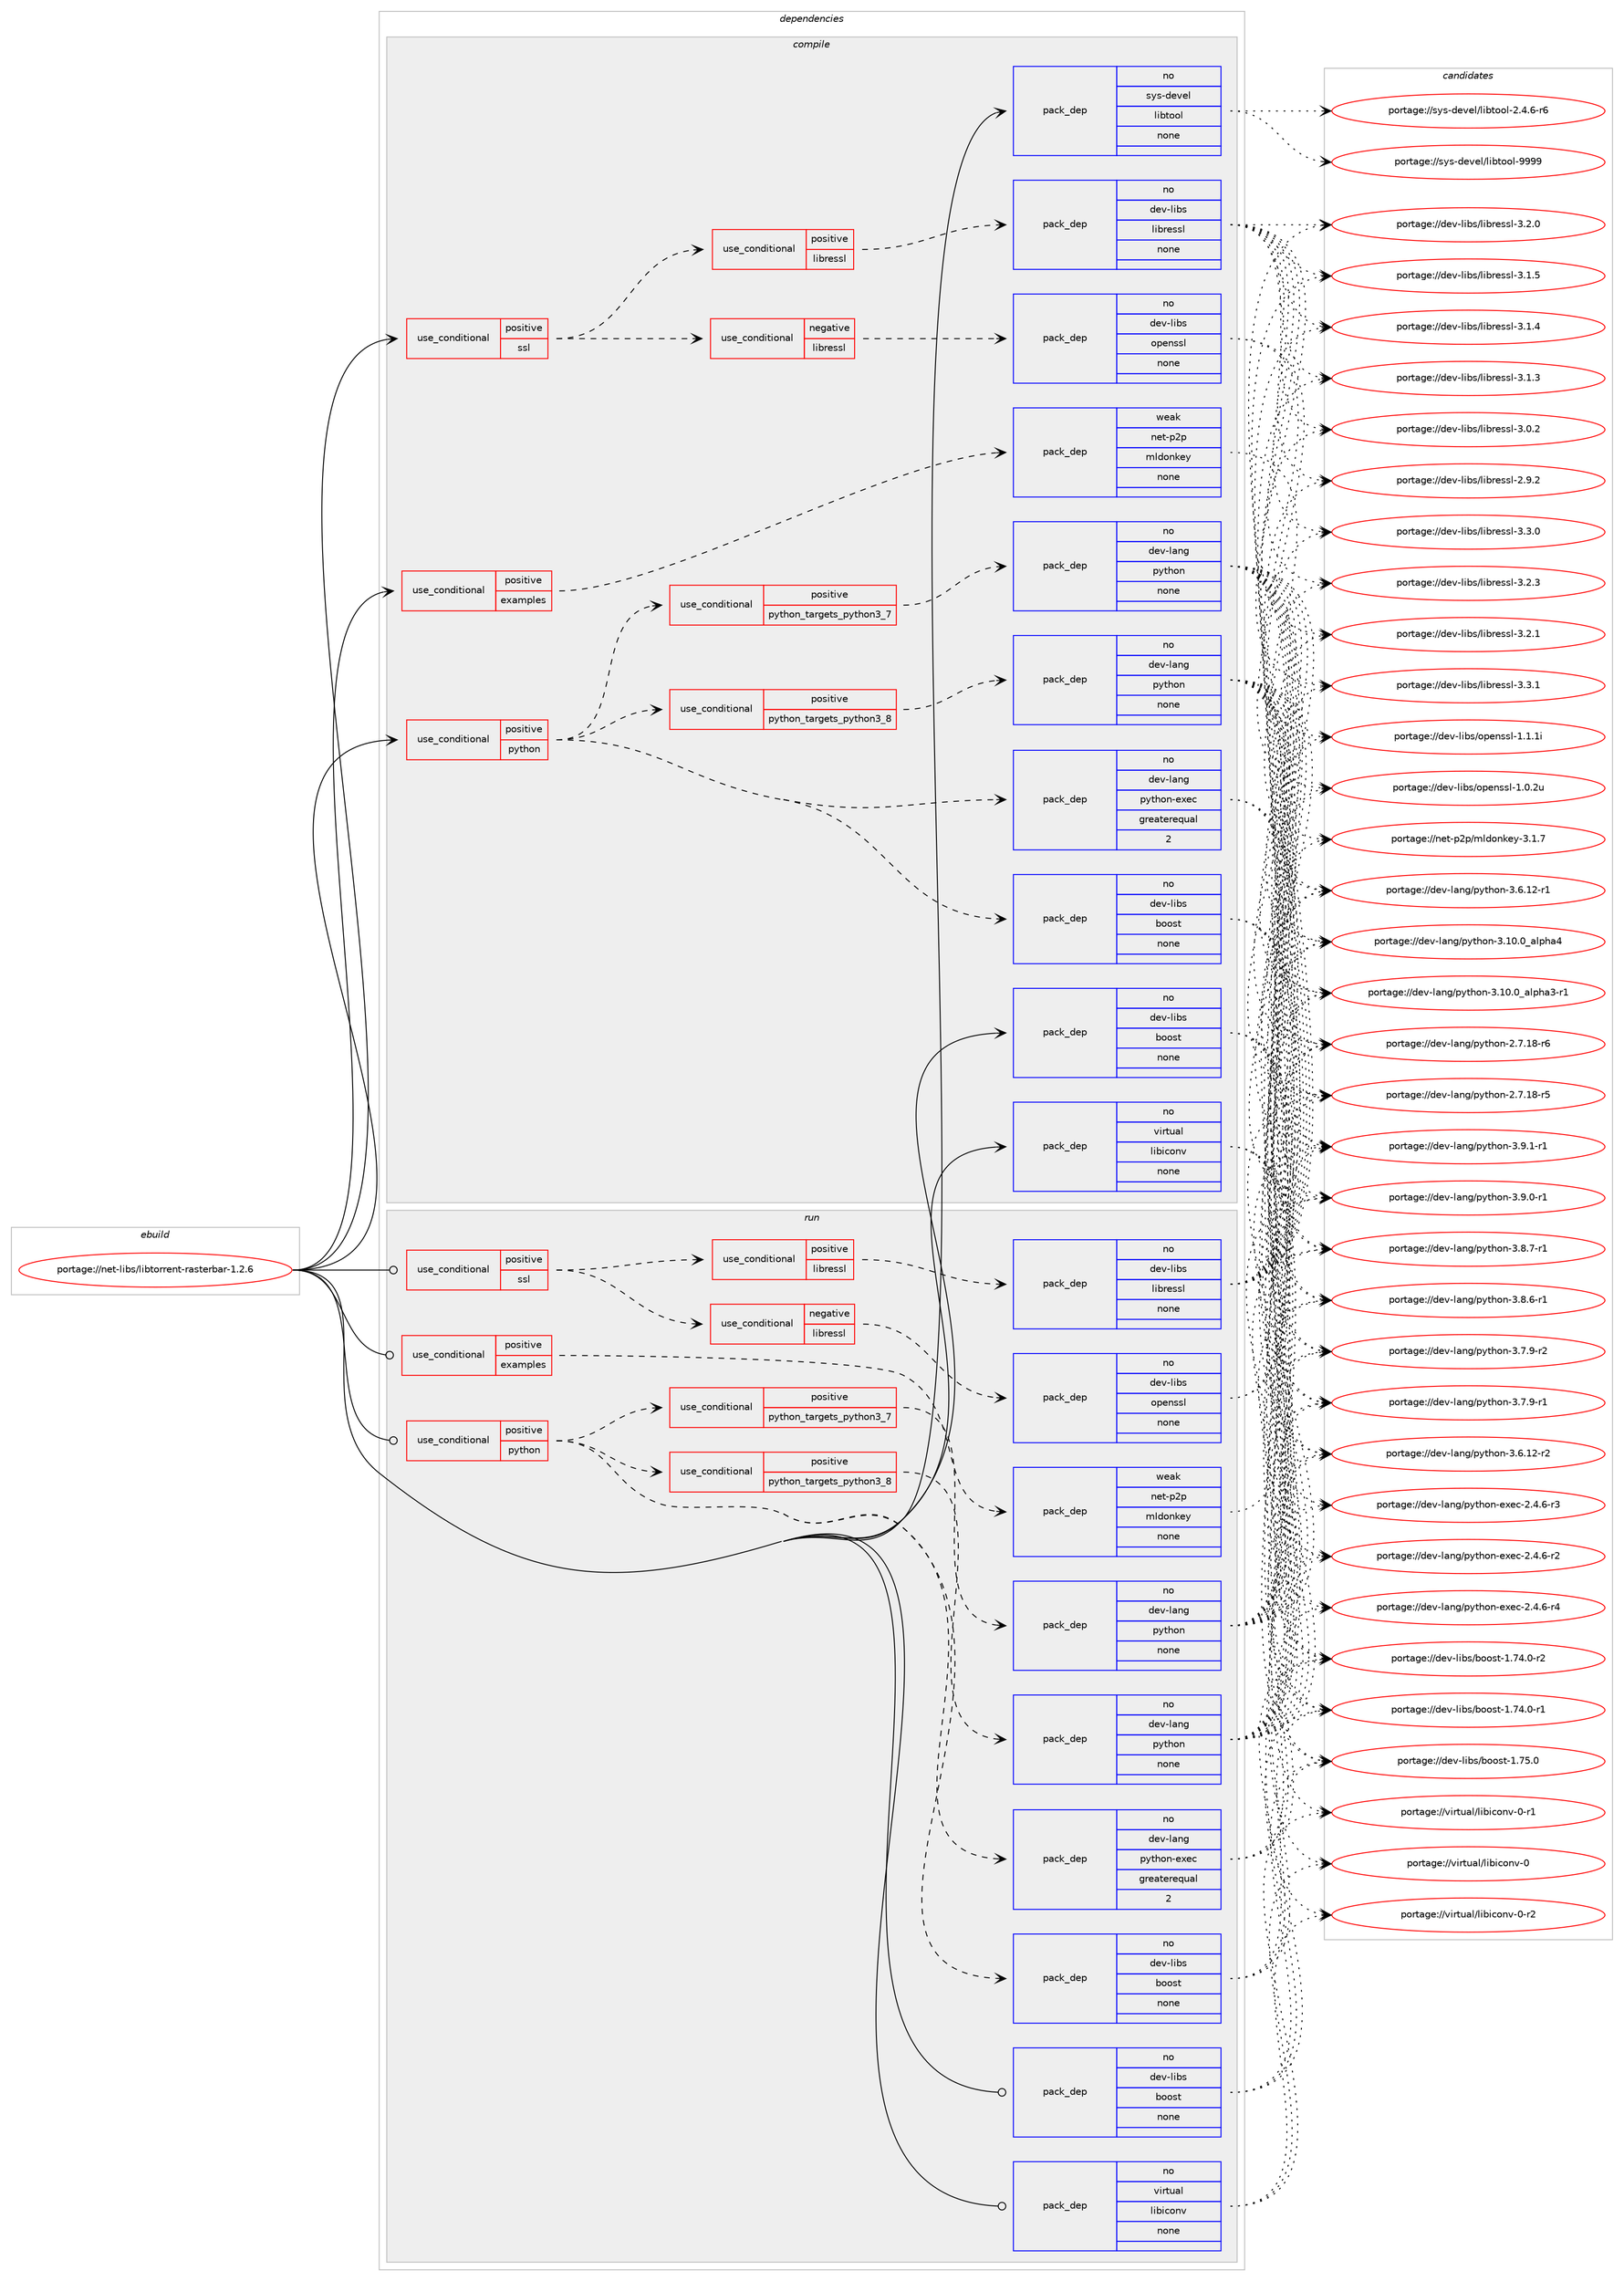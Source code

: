 digraph prolog {

# *************
# Graph options
# *************

newrank=true;
concentrate=true;
compound=true;
graph [rankdir=LR,fontname=Helvetica,fontsize=10,ranksep=1.5];#, ranksep=2.5, nodesep=0.2];
edge  [arrowhead=vee];
node  [fontname=Helvetica,fontsize=10];

# **********
# The ebuild
# **********

subgraph cluster_leftcol {
color=gray;
rank=same;
label=<<i>ebuild</i>>;
id [label="portage://net-libs/libtorrent-rasterbar-1.2.6", color=red, width=4, href="../net-libs/libtorrent-rasterbar-1.2.6.svg"];
}

# ****************
# The dependencies
# ****************

subgraph cluster_midcol {
color=gray;
label=<<i>dependencies</i>>;
subgraph cluster_compile {
fillcolor="#eeeeee";
style=filled;
label=<<i>compile</i>>;
subgraph cond8307 {
dependency27265 [label=<<TABLE BORDER="0" CELLBORDER="1" CELLSPACING="0" CELLPADDING="4"><TR><TD ROWSPAN="3" CELLPADDING="10">use_conditional</TD></TR><TR><TD>positive</TD></TR><TR><TD>examples</TD></TR></TABLE>>, shape=none, color=red];
subgraph pack18719 {
dependency27266 [label=<<TABLE BORDER="0" CELLBORDER="1" CELLSPACING="0" CELLPADDING="4" WIDTH="220"><TR><TD ROWSPAN="6" CELLPADDING="30">pack_dep</TD></TR><TR><TD WIDTH="110">weak</TD></TR><TR><TD>net-p2p</TD></TR><TR><TD>mldonkey</TD></TR><TR><TD>none</TD></TR><TR><TD></TD></TR></TABLE>>, shape=none, color=blue];
}
dependency27265:e -> dependency27266:w [weight=20,style="dashed",arrowhead="vee"];
}
id:e -> dependency27265:w [weight=20,style="solid",arrowhead="vee"];
subgraph cond8308 {
dependency27267 [label=<<TABLE BORDER="0" CELLBORDER="1" CELLSPACING="0" CELLPADDING="4"><TR><TD ROWSPAN="3" CELLPADDING="10">use_conditional</TD></TR><TR><TD>positive</TD></TR><TR><TD>python</TD></TR></TABLE>>, shape=none, color=red];
subgraph cond8309 {
dependency27268 [label=<<TABLE BORDER="0" CELLBORDER="1" CELLSPACING="0" CELLPADDING="4"><TR><TD ROWSPAN="3" CELLPADDING="10">use_conditional</TD></TR><TR><TD>positive</TD></TR><TR><TD>python_targets_python3_7</TD></TR></TABLE>>, shape=none, color=red];
subgraph pack18720 {
dependency27269 [label=<<TABLE BORDER="0" CELLBORDER="1" CELLSPACING="0" CELLPADDING="4" WIDTH="220"><TR><TD ROWSPAN="6" CELLPADDING="30">pack_dep</TD></TR><TR><TD WIDTH="110">no</TD></TR><TR><TD>dev-lang</TD></TR><TR><TD>python</TD></TR><TR><TD>none</TD></TR><TR><TD></TD></TR></TABLE>>, shape=none, color=blue];
}
dependency27268:e -> dependency27269:w [weight=20,style="dashed",arrowhead="vee"];
}
dependency27267:e -> dependency27268:w [weight=20,style="dashed",arrowhead="vee"];
subgraph cond8310 {
dependency27270 [label=<<TABLE BORDER="0" CELLBORDER="1" CELLSPACING="0" CELLPADDING="4"><TR><TD ROWSPAN="3" CELLPADDING="10">use_conditional</TD></TR><TR><TD>positive</TD></TR><TR><TD>python_targets_python3_8</TD></TR></TABLE>>, shape=none, color=red];
subgraph pack18721 {
dependency27271 [label=<<TABLE BORDER="0" CELLBORDER="1" CELLSPACING="0" CELLPADDING="4" WIDTH="220"><TR><TD ROWSPAN="6" CELLPADDING="30">pack_dep</TD></TR><TR><TD WIDTH="110">no</TD></TR><TR><TD>dev-lang</TD></TR><TR><TD>python</TD></TR><TR><TD>none</TD></TR><TR><TD></TD></TR></TABLE>>, shape=none, color=blue];
}
dependency27270:e -> dependency27271:w [weight=20,style="dashed",arrowhead="vee"];
}
dependency27267:e -> dependency27270:w [weight=20,style="dashed",arrowhead="vee"];
subgraph pack18722 {
dependency27272 [label=<<TABLE BORDER="0" CELLBORDER="1" CELLSPACING="0" CELLPADDING="4" WIDTH="220"><TR><TD ROWSPAN="6" CELLPADDING="30">pack_dep</TD></TR><TR><TD WIDTH="110">no</TD></TR><TR><TD>dev-lang</TD></TR><TR><TD>python-exec</TD></TR><TR><TD>greaterequal</TD></TR><TR><TD>2</TD></TR></TABLE>>, shape=none, color=blue];
}
dependency27267:e -> dependency27272:w [weight=20,style="dashed",arrowhead="vee"];
subgraph pack18723 {
dependency27273 [label=<<TABLE BORDER="0" CELLBORDER="1" CELLSPACING="0" CELLPADDING="4" WIDTH="220"><TR><TD ROWSPAN="6" CELLPADDING="30">pack_dep</TD></TR><TR><TD WIDTH="110">no</TD></TR><TR><TD>dev-libs</TD></TR><TR><TD>boost</TD></TR><TR><TD>none</TD></TR><TR><TD></TD></TR></TABLE>>, shape=none, color=blue];
}
dependency27267:e -> dependency27273:w [weight=20,style="dashed",arrowhead="vee"];
}
id:e -> dependency27267:w [weight=20,style="solid",arrowhead="vee"];
subgraph cond8311 {
dependency27274 [label=<<TABLE BORDER="0" CELLBORDER="1" CELLSPACING="0" CELLPADDING="4"><TR><TD ROWSPAN="3" CELLPADDING="10">use_conditional</TD></TR><TR><TD>positive</TD></TR><TR><TD>ssl</TD></TR></TABLE>>, shape=none, color=red];
subgraph cond8312 {
dependency27275 [label=<<TABLE BORDER="0" CELLBORDER="1" CELLSPACING="0" CELLPADDING="4"><TR><TD ROWSPAN="3" CELLPADDING="10">use_conditional</TD></TR><TR><TD>negative</TD></TR><TR><TD>libressl</TD></TR></TABLE>>, shape=none, color=red];
subgraph pack18724 {
dependency27276 [label=<<TABLE BORDER="0" CELLBORDER="1" CELLSPACING="0" CELLPADDING="4" WIDTH="220"><TR><TD ROWSPAN="6" CELLPADDING="30">pack_dep</TD></TR><TR><TD WIDTH="110">no</TD></TR><TR><TD>dev-libs</TD></TR><TR><TD>openssl</TD></TR><TR><TD>none</TD></TR><TR><TD></TD></TR></TABLE>>, shape=none, color=blue];
}
dependency27275:e -> dependency27276:w [weight=20,style="dashed",arrowhead="vee"];
}
dependency27274:e -> dependency27275:w [weight=20,style="dashed",arrowhead="vee"];
subgraph cond8313 {
dependency27277 [label=<<TABLE BORDER="0" CELLBORDER="1" CELLSPACING="0" CELLPADDING="4"><TR><TD ROWSPAN="3" CELLPADDING="10">use_conditional</TD></TR><TR><TD>positive</TD></TR><TR><TD>libressl</TD></TR></TABLE>>, shape=none, color=red];
subgraph pack18725 {
dependency27278 [label=<<TABLE BORDER="0" CELLBORDER="1" CELLSPACING="0" CELLPADDING="4" WIDTH="220"><TR><TD ROWSPAN="6" CELLPADDING="30">pack_dep</TD></TR><TR><TD WIDTH="110">no</TD></TR><TR><TD>dev-libs</TD></TR><TR><TD>libressl</TD></TR><TR><TD>none</TD></TR><TR><TD></TD></TR></TABLE>>, shape=none, color=blue];
}
dependency27277:e -> dependency27278:w [weight=20,style="dashed",arrowhead="vee"];
}
dependency27274:e -> dependency27277:w [weight=20,style="dashed",arrowhead="vee"];
}
id:e -> dependency27274:w [weight=20,style="solid",arrowhead="vee"];
subgraph pack18726 {
dependency27279 [label=<<TABLE BORDER="0" CELLBORDER="1" CELLSPACING="0" CELLPADDING="4" WIDTH="220"><TR><TD ROWSPAN="6" CELLPADDING="30">pack_dep</TD></TR><TR><TD WIDTH="110">no</TD></TR><TR><TD>dev-libs</TD></TR><TR><TD>boost</TD></TR><TR><TD>none</TD></TR><TR><TD></TD></TR></TABLE>>, shape=none, color=blue];
}
id:e -> dependency27279:w [weight=20,style="solid",arrowhead="vee"];
subgraph pack18727 {
dependency27280 [label=<<TABLE BORDER="0" CELLBORDER="1" CELLSPACING="0" CELLPADDING="4" WIDTH="220"><TR><TD ROWSPAN="6" CELLPADDING="30">pack_dep</TD></TR><TR><TD WIDTH="110">no</TD></TR><TR><TD>sys-devel</TD></TR><TR><TD>libtool</TD></TR><TR><TD>none</TD></TR><TR><TD></TD></TR></TABLE>>, shape=none, color=blue];
}
id:e -> dependency27280:w [weight=20,style="solid",arrowhead="vee"];
subgraph pack18728 {
dependency27281 [label=<<TABLE BORDER="0" CELLBORDER="1" CELLSPACING="0" CELLPADDING="4" WIDTH="220"><TR><TD ROWSPAN="6" CELLPADDING="30">pack_dep</TD></TR><TR><TD WIDTH="110">no</TD></TR><TR><TD>virtual</TD></TR><TR><TD>libiconv</TD></TR><TR><TD>none</TD></TR><TR><TD></TD></TR></TABLE>>, shape=none, color=blue];
}
id:e -> dependency27281:w [weight=20,style="solid",arrowhead="vee"];
}
subgraph cluster_compileandrun {
fillcolor="#eeeeee";
style=filled;
label=<<i>compile and run</i>>;
}
subgraph cluster_run {
fillcolor="#eeeeee";
style=filled;
label=<<i>run</i>>;
subgraph cond8314 {
dependency27282 [label=<<TABLE BORDER="0" CELLBORDER="1" CELLSPACING="0" CELLPADDING="4"><TR><TD ROWSPAN="3" CELLPADDING="10">use_conditional</TD></TR><TR><TD>positive</TD></TR><TR><TD>examples</TD></TR></TABLE>>, shape=none, color=red];
subgraph pack18729 {
dependency27283 [label=<<TABLE BORDER="0" CELLBORDER="1" CELLSPACING="0" CELLPADDING="4" WIDTH="220"><TR><TD ROWSPAN="6" CELLPADDING="30">pack_dep</TD></TR><TR><TD WIDTH="110">weak</TD></TR><TR><TD>net-p2p</TD></TR><TR><TD>mldonkey</TD></TR><TR><TD>none</TD></TR><TR><TD></TD></TR></TABLE>>, shape=none, color=blue];
}
dependency27282:e -> dependency27283:w [weight=20,style="dashed",arrowhead="vee"];
}
id:e -> dependency27282:w [weight=20,style="solid",arrowhead="odot"];
subgraph cond8315 {
dependency27284 [label=<<TABLE BORDER="0" CELLBORDER="1" CELLSPACING="0" CELLPADDING="4"><TR><TD ROWSPAN="3" CELLPADDING="10">use_conditional</TD></TR><TR><TD>positive</TD></TR><TR><TD>python</TD></TR></TABLE>>, shape=none, color=red];
subgraph cond8316 {
dependency27285 [label=<<TABLE BORDER="0" CELLBORDER="1" CELLSPACING="0" CELLPADDING="4"><TR><TD ROWSPAN="3" CELLPADDING="10">use_conditional</TD></TR><TR><TD>positive</TD></TR><TR><TD>python_targets_python3_7</TD></TR></TABLE>>, shape=none, color=red];
subgraph pack18730 {
dependency27286 [label=<<TABLE BORDER="0" CELLBORDER="1" CELLSPACING="0" CELLPADDING="4" WIDTH="220"><TR><TD ROWSPAN="6" CELLPADDING="30">pack_dep</TD></TR><TR><TD WIDTH="110">no</TD></TR><TR><TD>dev-lang</TD></TR><TR><TD>python</TD></TR><TR><TD>none</TD></TR><TR><TD></TD></TR></TABLE>>, shape=none, color=blue];
}
dependency27285:e -> dependency27286:w [weight=20,style="dashed",arrowhead="vee"];
}
dependency27284:e -> dependency27285:w [weight=20,style="dashed",arrowhead="vee"];
subgraph cond8317 {
dependency27287 [label=<<TABLE BORDER="0" CELLBORDER="1" CELLSPACING="0" CELLPADDING="4"><TR><TD ROWSPAN="3" CELLPADDING="10">use_conditional</TD></TR><TR><TD>positive</TD></TR><TR><TD>python_targets_python3_8</TD></TR></TABLE>>, shape=none, color=red];
subgraph pack18731 {
dependency27288 [label=<<TABLE BORDER="0" CELLBORDER="1" CELLSPACING="0" CELLPADDING="4" WIDTH="220"><TR><TD ROWSPAN="6" CELLPADDING="30">pack_dep</TD></TR><TR><TD WIDTH="110">no</TD></TR><TR><TD>dev-lang</TD></TR><TR><TD>python</TD></TR><TR><TD>none</TD></TR><TR><TD></TD></TR></TABLE>>, shape=none, color=blue];
}
dependency27287:e -> dependency27288:w [weight=20,style="dashed",arrowhead="vee"];
}
dependency27284:e -> dependency27287:w [weight=20,style="dashed",arrowhead="vee"];
subgraph pack18732 {
dependency27289 [label=<<TABLE BORDER="0" CELLBORDER="1" CELLSPACING="0" CELLPADDING="4" WIDTH="220"><TR><TD ROWSPAN="6" CELLPADDING="30">pack_dep</TD></TR><TR><TD WIDTH="110">no</TD></TR><TR><TD>dev-lang</TD></TR><TR><TD>python-exec</TD></TR><TR><TD>greaterequal</TD></TR><TR><TD>2</TD></TR></TABLE>>, shape=none, color=blue];
}
dependency27284:e -> dependency27289:w [weight=20,style="dashed",arrowhead="vee"];
subgraph pack18733 {
dependency27290 [label=<<TABLE BORDER="0" CELLBORDER="1" CELLSPACING="0" CELLPADDING="4" WIDTH="220"><TR><TD ROWSPAN="6" CELLPADDING="30">pack_dep</TD></TR><TR><TD WIDTH="110">no</TD></TR><TR><TD>dev-libs</TD></TR><TR><TD>boost</TD></TR><TR><TD>none</TD></TR><TR><TD></TD></TR></TABLE>>, shape=none, color=blue];
}
dependency27284:e -> dependency27290:w [weight=20,style="dashed",arrowhead="vee"];
}
id:e -> dependency27284:w [weight=20,style="solid",arrowhead="odot"];
subgraph cond8318 {
dependency27291 [label=<<TABLE BORDER="0" CELLBORDER="1" CELLSPACING="0" CELLPADDING="4"><TR><TD ROWSPAN="3" CELLPADDING="10">use_conditional</TD></TR><TR><TD>positive</TD></TR><TR><TD>ssl</TD></TR></TABLE>>, shape=none, color=red];
subgraph cond8319 {
dependency27292 [label=<<TABLE BORDER="0" CELLBORDER="1" CELLSPACING="0" CELLPADDING="4"><TR><TD ROWSPAN="3" CELLPADDING="10">use_conditional</TD></TR><TR><TD>negative</TD></TR><TR><TD>libressl</TD></TR></TABLE>>, shape=none, color=red];
subgraph pack18734 {
dependency27293 [label=<<TABLE BORDER="0" CELLBORDER="1" CELLSPACING="0" CELLPADDING="4" WIDTH="220"><TR><TD ROWSPAN="6" CELLPADDING="30">pack_dep</TD></TR><TR><TD WIDTH="110">no</TD></TR><TR><TD>dev-libs</TD></TR><TR><TD>openssl</TD></TR><TR><TD>none</TD></TR><TR><TD></TD></TR></TABLE>>, shape=none, color=blue];
}
dependency27292:e -> dependency27293:w [weight=20,style="dashed",arrowhead="vee"];
}
dependency27291:e -> dependency27292:w [weight=20,style="dashed",arrowhead="vee"];
subgraph cond8320 {
dependency27294 [label=<<TABLE BORDER="0" CELLBORDER="1" CELLSPACING="0" CELLPADDING="4"><TR><TD ROWSPAN="3" CELLPADDING="10">use_conditional</TD></TR><TR><TD>positive</TD></TR><TR><TD>libressl</TD></TR></TABLE>>, shape=none, color=red];
subgraph pack18735 {
dependency27295 [label=<<TABLE BORDER="0" CELLBORDER="1" CELLSPACING="0" CELLPADDING="4" WIDTH="220"><TR><TD ROWSPAN="6" CELLPADDING="30">pack_dep</TD></TR><TR><TD WIDTH="110">no</TD></TR><TR><TD>dev-libs</TD></TR><TR><TD>libressl</TD></TR><TR><TD>none</TD></TR><TR><TD></TD></TR></TABLE>>, shape=none, color=blue];
}
dependency27294:e -> dependency27295:w [weight=20,style="dashed",arrowhead="vee"];
}
dependency27291:e -> dependency27294:w [weight=20,style="dashed",arrowhead="vee"];
}
id:e -> dependency27291:w [weight=20,style="solid",arrowhead="odot"];
subgraph pack18736 {
dependency27296 [label=<<TABLE BORDER="0" CELLBORDER="1" CELLSPACING="0" CELLPADDING="4" WIDTH="220"><TR><TD ROWSPAN="6" CELLPADDING="30">pack_dep</TD></TR><TR><TD WIDTH="110">no</TD></TR><TR><TD>dev-libs</TD></TR><TR><TD>boost</TD></TR><TR><TD>none</TD></TR><TR><TD></TD></TR></TABLE>>, shape=none, color=blue];
}
id:e -> dependency27296:w [weight=20,style="solid",arrowhead="odot"];
subgraph pack18737 {
dependency27297 [label=<<TABLE BORDER="0" CELLBORDER="1" CELLSPACING="0" CELLPADDING="4" WIDTH="220"><TR><TD ROWSPAN="6" CELLPADDING="30">pack_dep</TD></TR><TR><TD WIDTH="110">no</TD></TR><TR><TD>virtual</TD></TR><TR><TD>libiconv</TD></TR><TR><TD>none</TD></TR><TR><TD></TD></TR></TABLE>>, shape=none, color=blue];
}
id:e -> dependency27297:w [weight=20,style="solid",arrowhead="odot"];
}
}

# **************
# The candidates
# **************

subgraph cluster_choices {
rank=same;
color=gray;
label=<<i>candidates</i>>;

subgraph choice18719 {
color=black;
nodesep=1;
choice110101116451125011247109108100111110107101121455146494655 [label="portage://net-p2p/mldonkey-3.1.7", color=red, width=4,href="../net-p2p/mldonkey-3.1.7.svg"];
dependency27266:e -> choice110101116451125011247109108100111110107101121455146494655:w [style=dotted,weight="100"];
}
subgraph choice18720 {
color=black;
nodesep=1;
choice1001011184510897110103471121211161041111104551465746494511449 [label="portage://dev-lang/python-3.9.1-r1", color=red, width=4,href="../dev-lang/python-3.9.1-r1.svg"];
choice1001011184510897110103471121211161041111104551465746484511449 [label="portage://dev-lang/python-3.9.0-r1", color=red, width=4,href="../dev-lang/python-3.9.0-r1.svg"];
choice1001011184510897110103471121211161041111104551465646554511449 [label="portage://dev-lang/python-3.8.7-r1", color=red, width=4,href="../dev-lang/python-3.8.7-r1.svg"];
choice1001011184510897110103471121211161041111104551465646544511449 [label="portage://dev-lang/python-3.8.6-r1", color=red, width=4,href="../dev-lang/python-3.8.6-r1.svg"];
choice1001011184510897110103471121211161041111104551465546574511450 [label="portage://dev-lang/python-3.7.9-r2", color=red, width=4,href="../dev-lang/python-3.7.9-r2.svg"];
choice1001011184510897110103471121211161041111104551465546574511449 [label="portage://dev-lang/python-3.7.9-r1", color=red, width=4,href="../dev-lang/python-3.7.9-r1.svg"];
choice100101118451089711010347112121116104111110455146544649504511450 [label="portage://dev-lang/python-3.6.12-r2", color=red, width=4,href="../dev-lang/python-3.6.12-r2.svg"];
choice100101118451089711010347112121116104111110455146544649504511449 [label="portage://dev-lang/python-3.6.12-r1", color=red, width=4,href="../dev-lang/python-3.6.12-r1.svg"];
choice1001011184510897110103471121211161041111104551464948464895971081121049752 [label="portage://dev-lang/python-3.10.0_alpha4", color=red, width=4,href="../dev-lang/python-3.10.0_alpha4.svg"];
choice10010111845108971101034711212111610411111045514649484648959710811210497514511449 [label="portage://dev-lang/python-3.10.0_alpha3-r1", color=red, width=4,href="../dev-lang/python-3.10.0_alpha3-r1.svg"];
choice100101118451089711010347112121116104111110455046554649564511454 [label="portage://dev-lang/python-2.7.18-r6", color=red, width=4,href="../dev-lang/python-2.7.18-r6.svg"];
choice100101118451089711010347112121116104111110455046554649564511453 [label="portage://dev-lang/python-2.7.18-r5", color=red, width=4,href="../dev-lang/python-2.7.18-r5.svg"];
dependency27269:e -> choice1001011184510897110103471121211161041111104551465746494511449:w [style=dotted,weight="100"];
dependency27269:e -> choice1001011184510897110103471121211161041111104551465746484511449:w [style=dotted,weight="100"];
dependency27269:e -> choice1001011184510897110103471121211161041111104551465646554511449:w [style=dotted,weight="100"];
dependency27269:e -> choice1001011184510897110103471121211161041111104551465646544511449:w [style=dotted,weight="100"];
dependency27269:e -> choice1001011184510897110103471121211161041111104551465546574511450:w [style=dotted,weight="100"];
dependency27269:e -> choice1001011184510897110103471121211161041111104551465546574511449:w [style=dotted,weight="100"];
dependency27269:e -> choice100101118451089711010347112121116104111110455146544649504511450:w [style=dotted,weight="100"];
dependency27269:e -> choice100101118451089711010347112121116104111110455146544649504511449:w [style=dotted,weight="100"];
dependency27269:e -> choice1001011184510897110103471121211161041111104551464948464895971081121049752:w [style=dotted,weight="100"];
dependency27269:e -> choice10010111845108971101034711212111610411111045514649484648959710811210497514511449:w [style=dotted,weight="100"];
dependency27269:e -> choice100101118451089711010347112121116104111110455046554649564511454:w [style=dotted,weight="100"];
dependency27269:e -> choice100101118451089711010347112121116104111110455046554649564511453:w [style=dotted,weight="100"];
}
subgraph choice18721 {
color=black;
nodesep=1;
choice1001011184510897110103471121211161041111104551465746494511449 [label="portage://dev-lang/python-3.9.1-r1", color=red, width=4,href="../dev-lang/python-3.9.1-r1.svg"];
choice1001011184510897110103471121211161041111104551465746484511449 [label="portage://dev-lang/python-3.9.0-r1", color=red, width=4,href="../dev-lang/python-3.9.0-r1.svg"];
choice1001011184510897110103471121211161041111104551465646554511449 [label="portage://dev-lang/python-3.8.7-r1", color=red, width=4,href="../dev-lang/python-3.8.7-r1.svg"];
choice1001011184510897110103471121211161041111104551465646544511449 [label="portage://dev-lang/python-3.8.6-r1", color=red, width=4,href="../dev-lang/python-3.8.6-r1.svg"];
choice1001011184510897110103471121211161041111104551465546574511450 [label="portage://dev-lang/python-3.7.9-r2", color=red, width=4,href="../dev-lang/python-3.7.9-r2.svg"];
choice1001011184510897110103471121211161041111104551465546574511449 [label="portage://dev-lang/python-3.7.9-r1", color=red, width=4,href="../dev-lang/python-3.7.9-r1.svg"];
choice100101118451089711010347112121116104111110455146544649504511450 [label="portage://dev-lang/python-3.6.12-r2", color=red, width=4,href="../dev-lang/python-3.6.12-r2.svg"];
choice100101118451089711010347112121116104111110455146544649504511449 [label="portage://dev-lang/python-3.6.12-r1", color=red, width=4,href="../dev-lang/python-3.6.12-r1.svg"];
choice1001011184510897110103471121211161041111104551464948464895971081121049752 [label="portage://dev-lang/python-3.10.0_alpha4", color=red, width=4,href="../dev-lang/python-3.10.0_alpha4.svg"];
choice10010111845108971101034711212111610411111045514649484648959710811210497514511449 [label="portage://dev-lang/python-3.10.0_alpha3-r1", color=red, width=4,href="../dev-lang/python-3.10.0_alpha3-r1.svg"];
choice100101118451089711010347112121116104111110455046554649564511454 [label="portage://dev-lang/python-2.7.18-r6", color=red, width=4,href="../dev-lang/python-2.7.18-r6.svg"];
choice100101118451089711010347112121116104111110455046554649564511453 [label="portage://dev-lang/python-2.7.18-r5", color=red, width=4,href="../dev-lang/python-2.7.18-r5.svg"];
dependency27271:e -> choice1001011184510897110103471121211161041111104551465746494511449:w [style=dotted,weight="100"];
dependency27271:e -> choice1001011184510897110103471121211161041111104551465746484511449:w [style=dotted,weight="100"];
dependency27271:e -> choice1001011184510897110103471121211161041111104551465646554511449:w [style=dotted,weight="100"];
dependency27271:e -> choice1001011184510897110103471121211161041111104551465646544511449:w [style=dotted,weight="100"];
dependency27271:e -> choice1001011184510897110103471121211161041111104551465546574511450:w [style=dotted,weight="100"];
dependency27271:e -> choice1001011184510897110103471121211161041111104551465546574511449:w [style=dotted,weight="100"];
dependency27271:e -> choice100101118451089711010347112121116104111110455146544649504511450:w [style=dotted,weight="100"];
dependency27271:e -> choice100101118451089711010347112121116104111110455146544649504511449:w [style=dotted,weight="100"];
dependency27271:e -> choice1001011184510897110103471121211161041111104551464948464895971081121049752:w [style=dotted,weight="100"];
dependency27271:e -> choice10010111845108971101034711212111610411111045514649484648959710811210497514511449:w [style=dotted,weight="100"];
dependency27271:e -> choice100101118451089711010347112121116104111110455046554649564511454:w [style=dotted,weight="100"];
dependency27271:e -> choice100101118451089711010347112121116104111110455046554649564511453:w [style=dotted,weight="100"];
}
subgraph choice18722 {
color=black;
nodesep=1;
choice10010111845108971101034711212111610411111045101120101994550465246544511452 [label="portage://dev-lang/python-exec-2.4.6-r4", color=red, width=4,href="../dev-lang/python-exec-2.4.6-r4.svg"];
choice10010111845108971101034711212111610411111045101120101994550465246544511451 [label="portage://dev-lang/python-exec-2.4.6-r3", color=red, width=4,href="../dev-lang/python-exec-2.4.6-r3.svg"];
choice10010111845108971101034711212111610411111045101120101994550465246544511450 [label="portage://dev-lang/python-exec-2.4.6-r2", color=red, width=4,href="../dev-lang/python-exec-2.4.6-r2.svg"];
dependency27272:e -> choice10010111845108971101034711212111610411111045101120101994550465246544511452:w [style=dotted,weight="100"];
dependency27272:e -> choice10010111845108971101034711212111610411111045101120101994550465246544511451:w [style=dotted,weight="100"];
dependency27272:e -> choice10010111845108971101034711212111610411111045101120101994550465246544511450:w [style=dotted,weight="100"];
}
subgraph choice18723 {
color=black;
nodesep=1;
choice1001011184510810598115479811111111511645494655534648 [label="portage://dev-libs/boost-1.75.0", color=red, width=4,href="../dev-libs/boost-1.75.0.svg"];
choice10010111845108105981154798111111115116454946555246484511450 [label="portage://dev-libs/boost-1.74.0-r2", color=red, width=4,href="../dev-libs/boost-1.74.0-r2.svg"];
choice10010111845108105981154798111111115116454946555246484511449 [label="portage://dev-libs/boost-1.74.0-r1", color=red, width=4,href="../dev-libs/boost-1.74.0-r1.svg"];
dependency27273:e -> choice1001011184510810598115479811111111511645494655534648:w [style=dotted,weight="100"];
dependency27273:e -> choice10010111845108105981154798111111115116454946555246484511450:w [style=dotted,weight="100"];
dependency27273:e -> choice10010111845108105981154798111111115116454946555246484511449:w [style=dotted,weight="100"];
}
subgraph choice18724 {
color=black;
nodesep=1;
choice100101118451081059811547111112101110115115108454946494649105 [label="portage://dev-libs/openssl-1.1.1i", color=red, width=4,href="../dev-libs/openssl-1.1.1i.svg"];
choice100101118451081059811547111112101110115115108454946484650117 [label="portage://dev-libs/openssl-1.0.2u", color=red, width=4,href="../dev-libs/openssl-1.0.2u.svg"];
dependency27276:e -> choice100101118451081059811547111112101110115115108454946494649105:w [style=dotted,weight="100"];
dependency27276:e -> choice100101118451081059811547111112101110115115108454946484650117:w [style=dotted,weight="100"];
}
subgraph choice18725 {
color=black;
nodesep=1;
choice10010111845108105981154710810598114101115115108455146514649 [label="portage://dev-libs/libressl-3.3.1", color=red, width=4,href="../dev-libs/libressl-3.3.1.svg"];
choice10010111845108105981154710810598114101115115108455146514648 [label="portage://dev-libs/libressl-3.3.0", color=red, width=4,href="../dev-libs/libressl-3.3.0.svg"];
choice10010111845108105981154710810598114101115115108455146504651 [label="portage://dev-libs/libressl-3.2.3", color=red, width=4,href="../dev-libs/libressl-3.2.3.svg"];
choice10010111845108105981154710810598114101115115108455146504649 [label="portage://dev-libs/libressl-3.2.1", color=red, width=4,href="../dev-libs/libressl-3.2.1.svg"];
choice10010111845108105981154710810598114101115115108455146504648 [label="portage://dev-libs/libressl-3.2.0", color=red, width=4,href="../dev-libs/libressl-3.2.0.svg"];
choice10010111845108105981154710810598114101115115108455146494653 [label="portage://dev-libs/libressl-3.1.5", color=red, width=4,href="../dev-libs/libressl-3.1.5.svg"];
choice10010111845108105981154710810598114101115115108455146494652 [label="portage://dev-libs/libressl-3.1.4", color=red, width=4,href="../dev-libs/libressl-3.1.4.svg"];
choice10010111845108105981154710810598114101115115108455146494651 [label="portage://dev-libs/libressl-3.1.3", color=red, width=4,href="../dev-libs/libressl-3.1.3.svg"];
choice10010111845108105981154710810598114101115115108455146484650 [label="portage://dev-libs/libressl-3.0.2", color=red, width=4,href="../dev-libs/libressl-3.0.2.svg"];
choice10010111845108105981154710810598114101115115108455046574650 [label="portage://dev-libs/libressl-2.9.2", color=red, width=4,href="../dev-libs/libressl-2.9.2.svg"];
dependency27278:e -> choice10010111845108105981154710810598114101115115108455146514649:w [style=dotted,weight="100"];
dependency27278:e -> choice10010111845108105981154710810598114101115115108455146514648:w [style=dotted,weight="100"];
dependency27278:e -> choice10010111845108105981154710810598114101115115108455146504651:w [style=dotted,weight="100"];
dependency27278:e -> choice10010111845108105981154710810598114101115115108455146504649:w [style=dotted,weight="100"];
dependency27278:e -> choice10010111845108105981154710810598114101115115108455146504648:w [style=dotted,weight="100"];
dependency27278:e -> choice10010111845108105981154710810598114101115115108455146494653:w [style=dotted,weight="100"];
dependency27278:e -> choice10010111845108105981154710810598114101115115108455146494652:w [style=dotted,weight="100"];
dependency27278:e -> choice10010111845108105981154710810598114101115115108455146494651:w [style=dotted,weight="100"];
dependency27278:e -> choice10010111845108105981154710810598114101115115108455146484650:w [style=dotted,weight="100"];
dependency27278:e -> choice10010111845108105981154710810598114101115115108455046574650:w [style=dotted,weight="100"];
}
subgraph choice18726 {
color=black;
nodesep=1;
choice1001011184510810598115479811111111511645494655534648 [label="portage://dev-libs/boost-1.75.0", color=red, width=4,href="../dev-libs/boost-1.75.0.svg"];
choice10010111845108105981154798111111115116454946555246484511450 [label="portage://dev-libs/boost-1.74.0-r2", color=red, width=4,href="../dev-libs/boost-1.74.0-r2.svg"];
choice10010111845108105981154798111111115116454946555246484511449 [label="portage://dev-libs/boost-1.74.0-r1", color=red, width=4,href="../dev-libs/boost-1.74.0-r1.svg"];
dependency27279:e -> choice1001011184510810598115479811111111511645494655534648:w [style=dotted,weight="100"];
dependency27279:e -> choice10010111845108105981154798111111115116454946555246484511450:w [style=dotted,weight="100"];
dependency27279:e -> choice10010111845108105981154798111111115116454946555246484511449:w [style=dotted,weight="100"];
}
subgraph choice18727 {
color=black;
nodesep=1;
choice1151211154510010111810110847108105981161111111084557575757 [label="portage://sys-devel/libtool-9999", color=red, width=4,href="../sys-devel/libtool-9999.svg"];
choice1151211154510010111810110847108105981161111111084550465246544511454 [label="portage://sys-devel/libtool-2.4.6-r6", color=red, width=4,href="../sys-devel/libtool-2.4.6-r6.svg"];
dependency27280:e -> choice1151211154510010111810110847108105981161111111084557575757:w [style=dotted,weight="100"];
dependency27280:e -> choice1151211154510010111810110847108105981161111111084550465246544511454:w [style=dotted,weight="100"];
}
subgraph choice18728 {
color=black;
nodesep=1;
choice1181051141161179710847108105981059911111011845484511450 [label="portage://virtual/libiconv-0-r2", color=red, width=4,href="../virtual/libiconv-0-r2.svg"];
choice1181051141161179710847108105981059911111011845484511449 [label="portage://virtual/libiconv-0-r1", color=red, width=4,href="../virtual/libiconv-0-r1.svg"];
choice118105114116117971084710810598105991111101184548 [label="portage://virtual/libiconv-0", color=red, width=4,href="../virtual/libiconv-0.svg"];
dependency27281:e -> choice1181051141161179710847108105981059911111011845484511450:w [style=dotted,weight="100"];
dependency27281:e -> choice1181051141161179710847108105981059911111011845484511449:w [style=dotted,weight="100"];
dependency27281:e -> choice118105114116117971084710810598105991111101184548:w [style=dotted,weight="100"];
}
subgraph choice18729 {
color=black;
nodesep=1;
choice110101116451125011247109108100111110107101121455146494655 [label="portage://net-p2p/mldonkey-3.1.7", color=red, width=4,href="../net-p2p/mldonkey-3.1.7.svg"];
dependency27283:e -> choice110101116451125011247109108100111110107101121455146494655:w [style=dotted,weight="100"];
}
subgraph choice18730 {
color=black;
nodesep=1;
choice1001011184510897110103471121211161041111104551465746494511449 [label="portage://dev-lang/python-3.9.1-r1", color=red, width=4,href="../dev-lang/python-3.9.1-r1.svg"];
choice1001011184510897110103471121211161041111104551465746484511449 [label="portage://dev-lang/python-3.9.0-r1", color=red, width=4,href="../dev-lang/python-3.9.0-r1.svg"];
choice1001011184510897110103471121211161041111104551465646554511449 [label="portage://dev-lang/python-3.8.7-r1", color=red, width=4,href="../dev-lang/python-3.8.7-r1.svg"];
choice1001011184510897110103471121211161041111104551465646544511449 [label="portage://dev-lang/python-3.8.6-r1", color=red, width=4,href="../dev-lang/python-3.8.6-r1.svg"];
choice1001011184510897110103471121211161041111104551465546574511450 [label="portage://dev-lang/python-3.7.9-r2", color=red, width=4,href="../dev-lang/python-3.7.9-r2.svg"];
choice1001011184510897110103471121211161041111104551465546574511449 [label="portage://dev-lang/python-3.7.9-r1", color=red, width=4,href="../dev-lang/python-3.7.9-r1.svg"];
choice100101118451089711010347112121116104111110455146544649504511450 [label="portage://dev-lang/python-3.6.12-r2", color=red, width=4,href="../dev-lang/python-3.6.12-r2.svg"];
choice100101118451089711010347112121116104111110455146544649504511449 [label="portage://dev-lang/python-3.6.12-r1", color=red, width=4,href="../dev-lang/python-3.6.12-r1.svg"];
choice1001011184510897110103471121211161041111104551464948464895971081121049752 [label="portage://dev-lang/python-3.10.0_alpha4", color=red, width=4,href="../dev-lang/python-3.10.0_alpha4.svg"];
choice10010111845108971101034711212111610411111045514649484648959710811210497514511449 [label="portage://dev-lang/python-3.10.0_alpha3-r1", color=red, width=4,href="../dev-lang/python-3.10.0_alpha3-r1.svg"];
choice100101118451089711010347112121116104111110455046554649564511454 [label="portage://dev-lang/python-2.7.18-r6", color=red, width=4,href="../dev-lang/python-2.7.18-r6.svg"];
choice100101118451089711010347112121116104111110455046554649564511453 [label="portage://dev-lang/python-2.7.18-r5", color=red, width=4,href="../dev-lang/python-2.7.18-r5.svg"];
dependency27286:e -> choice1001011184510897110103471121211161041111104551465746494511449:w [style=dotted,weight="100"];
dependency27286:e -> choice1001011184510897110103471121211161041111104551465746484511449:w [style=dotted,weight="100"];
dependency27286:e -> choice1001011184510897110103471121211161041111104551465646554511449:w [style=dotted,weight="100"];
dependency27286:e -> choice1001011184510897110103471121211161041111104551465646544511449:w [style=dotted,weight="100"];
dependency27286:e -> choice1001011184510897110103471121211161041111104551465546574511450:w [style=dotted,weight="100"];
dependency27286:e -> choice1001011184510897110103471121211161041111104551465546574511449:w [style=dotted,weight="100"];
dependency27286:e -> choice100101118451089711010347112121116104111110455146544649504511450:w [style=dotted,weight="100"];
dependency27286:e -> choice100101118451089711010347112121116104111110455146544649504511449:w [style=dotted,weight="100"];
dependency27286:e -> choice1001011184510897110103471121211161041111104551464948464895971081121049752:w [style=dotted,weight="100"];
dependency27286:e -> choice10010111845108971101034711212111610411111045514649484648959710811210497514511449:w [style=dotted,weight="100"];
dependency27286:e -> choice100101118451089711010347112121116104111110455046554649564511454:w [style=dotted,weight="100"];
dependency27286:e -> choice100101118451089711010347112121116104111110455046554649564511453:w [style=dotted,weight="100"];
}
subgraph choice18731 {
color=black;
nodesep=1;
choice1001011184510897110103471121211161041111104551465746494511449 [label="portage://dev-lang/python-3.9.1-r1", color=red, width=4,href="../dev-lang/python-3.9.1-r1.svg"];
choice1001011184510897110103471121211161041111104551465746484511449 [label="portage://dev-lang/python-3.9.0-r1", color=red, width=4,href="../dev-lang/python-3.9.0-r1.svg"];
choice1001011184510897110103471121211161041111104551465646554511449 [label="portage://dev-lang/python-3.8.7-r1", color=red, width=4,href="../dev-lang/python-3.8.7-r1.svg"];
choice1001011184510897110103471121211161041111104551465646544511449 [label="portage://dev-lang/python-3.8.6-r1", color=red, width=4,href="../dev-lang/python-3.8.6-r1.svg"];
choice1001011184510897110103471121211161041111104551465546574511450 [label="portage://dev-lang/python-3.7.9-r2", color=red, width=4,href="../dev-lang/python-3.7.9-r2.svg"];
choice1001011184510897110103471121211161041111104551465546574511449 [label="portage://dev-lang/python-3.7.9-r1", color=red, width=4,href="../dev-lang/python-3.7.9-r1.svg"];
choice100101118451089711010347112121116104111110455146544649504511450 [label="portage://dev-lang/python-3.6.12-r2", color=red, width=4,href="../dev-lang/python-3.6.12-r2.svg"];
choice100101118451089711010347112121116104111110455146544649504511449 [label="portage://dev-lang/python-3.6.12-r1", color=red, width=4,href="../dev-lang/python-3.6.12-r1.svg"];
choice1001011184510897110103471121211161041111104551464948464895971081121049752 [label="portage://dev-lang/python-3.10.0_alpha4", color=red, width=4,href="../dev-lang/python-3.10.0_alpha4.svg"];
choice10010111845108971101034711212111610411111045514649484648959710811210497514511449 [label="portage://dev-lang/python-3.10.0_alpha3-r1", color=red, width=4,href="../dev-lang/python-3.10.0_alpha3-r1.svg"];
choice100101118451089711010347112121116104111110455046554649564511454 [label="portage://dev-lang/python-2.7.18-r6", color=red, width=4,href="../dev-lang/python-2.7.18-r6.svg"];
choice100101118451089711010347112121116104111110455046554649564511453 [label="portage://dev-lang/python-2.7.18-r5", color=red, width=4,href="../dev-lang/python-2.7.18-r5.svg"];
dependency27288:e -> choice1001011184510897110103471121211161041111104551465746494511449:w [style=dotted,weight="100"];
dependency27288:e -> choice1001011184510897110103471121211161041111104551465746484511449:w [style=dotted,weight="100"];
dependency27288:e -> choice1001011184510897110103471121211161041111104551465646554511449:w [style=dotted,weight="100"];
dependency27288:e -> choice1001011184510897110103471121211161041111104551465646544511449:w [style=dotted,weight="100"];
dependency27288:e -> choice1001011184510897110103471121211161041111104551465546574511450:w [style=dotted,weight="100"];
dependency27288:e -> choice1001011184510897110103471121211161041111104551465546574511449:w [style=dotted,weight="100"];
dependency27288:e -> choice100101118451089711010347112121116104111110455146544649504511450:w [style=dotted,weight="100"];
dependency27288:e -> choice100101118451089711010347112121116104111110455146544649504511449:w [style=dotted,weight="100"];
dependency27288:e -> choice1001011184510897110103471121211161041111104551464948464895971081121049752:w [style=dotted,weight="100"];
dependency27288:e -> choice10010111845108971101034711212111610411111045514649484648959710811210497514511449:w [style=dotted,weight="100"];
dependency27288:e -> choice100101118451089711010347112121116104111110455046554649564511454:w [style=dotted,weight="100"];
dependency27288:e -> choice100101118451089711010347112121116104111110455046554649564511453:w [style=dotted,weight="100"];
}
subgraph choice18732 {
color=black;
nodesep=1;
choice10010111845108971101034711212111610411111045101120101994550465246544511452 [label="portage://dev-lang/python-exec-2.4.6-r4", color=red, width=4,href="../dev-lang/python-exec-2.4.6-r4.svg"];
choice10010111845108971101034711212111610411111045101120101994550465246544511451 [label="portage://dev-lang/python-exec-2.4.6-r3", color=red, width=4,href="../dev-lang/python-exec-2.4.6-r3.svg"];
choice10010111845108971101034711212111610411111045101120101994550465246544511450 [label="portage://dev-lang/python-exec-2.4.6-r2", color=red, width=4,href="../dev-lang/python-exec-2.4.6-r2.svg"];
dependency27289:e -> choice10010111845108971101034711212111610411111045101120101994550465246544511452:w [style=dotted,weight="100"];
dependency27289:e -> choice10010111845108971101034711212111610411111045101120101994550465246544511451:w [style=dotted,weight="100"];
dependency27289:e -> choice10010111845108971101034711212111610411111045101120101994550465246544511450:w [style=dotted,weight="100"];
}
subgraph choice18733 {
color=black;
nodesep=1;
choice1001011184510810598115479811111111511645494655534648 [label="portage://dev-libs/boost-1.75.0", color=red, width=4,href="../dev-libs/boost-1.75.0.svg"];
choice10010111845108105981154798111111115116454946555246484511450 [label="portage://dev-libs/boost-1.74.0-r2", color=red, width=4,href="../dev-libs/boost-1.74.0-r2.svg"];
choice10010111845108105981154798111111115116454946555246484511449 [label="portage://dev-libs/boost-1.74.0-r1", color=red, width=4,href="../dev-libs/boost-1.74.0-r1.svg"];
dependency27290:e -> choice1001011184510810598115479811111111511645494655534648:w [style=dotted,weight="100"];
dependency27290:e -> choice10010111845108105981154798111111115116454946555246484511450:w [style=dotted,weight="100"];
dependency27290:e -> choice10010111845108105981154798111111115116454946555246484511449:w [style=dotted,weight="100"];
}
subgraph choice18734 {
color=black;
nodesep=1;
choice100101118451081059811547111112101110115115108454946494649105 [label="portage://dev-libs/openssl-1.1.1i", color=red, width=4,href="../dev-libs/openssl-1.1.1i.svg"];
choice100101118451081059811547111112101110115115108454946484650117 [label="portage://dev-libs/openssl-1.0.2u", color=red, width=4,href="../dev-libs/openssl-1.0.2u.svg"];
dependency27293:e -> choice100101118451081059811547111112101110115115108454946494649105:w [style=dotted,weight="100"];
dependency27293:e -> choice100101118451081059811547111112101110115115108454946484650117:w [style=dotted,weight="100"];
}
subgraph choice18735 {
color=black;
nodesep=1;
choice10010111845108105981154710810598114101115115108455146514649 [label="portage://dev-libs/libressl-3.3.1", color=red, width=4,href="../dev-libs/libressl-3.3.1.svg"];
choice10010111845108105981154710810598114101115115108455146514648 [label="portage://dev-libs/libressl-3.3.0", color=red, width=4,href="../dev-libs/libressl-3.3.0.svg"];
choice10010111845108105981154710810598114101115115108455146504651 [label="portage://dev-libs/libressl-3.2.3", color=red, width=4,href="../dev-libs/libressl-3.2.3.svg"];
choice10010111845108105981154710810598114101115115108455146504649 [label="portage://dev-libs/libressl-3.2.1", color=red, width=4,href="../dev-libs/libressl-3.2.1.svg"];
choice10010111845108105981154710810598114101115115108455146504648 [label="portage://dev-libs/libressl-3.2.0", color=red, width=4,href="../dev-libs/libressl-3.2.0.svg"];
choice10010111845108105981154710810598114101115115108455146494653 [label="portage://dev-libs/libressl-3.1.5", color=red, width=4,href="../dev-libs/libressl-3.1.5.svg"];
choice10010111845108105981154710810598114101115115108455146494652 [label="portage://dev-libs/libressl-3.1.4", color=red, width=4,href="../dev-libs/libressl-3.1.4.svg"];
choice10010111845108105981154710810598114101115115108455146494651 [label="portage://dev-libs/libressl-3.1.3", color=red, width=4,href="../dev-libs/libressl-3.1.3.svg"];
choice10010111845108105981154710810598114101115115108455146484650 [label="portage://dev-libs/libressl-3.0.2", color=red, width=4,href="../dev-libs/libressl-3.0.2.svg"];
choice10010111845108105981154710810598114101115115108455046574650 [label="portage://dev-libs/libressl-2.9.2", color=red, width=4,href="../dev-libs/libressl-2.9.2.svg"];
dependency27295:e -> choice10010111845108105981154710810598114101115115108455146514649:w [style=dotted,weight="100"];
dependency27295:e -> choice10010111845108105981154710810598114101115115108455146514648:w [style=dotted,weight="100"];
dependency27295:e -> choice10010111845108105981154710810598114101115115108455146504651:w [style=dotted,weight="100"];
dependency27295:e -> choice10010111845108105981154710810598114101115115108455146504649:w [style=dotted,weight="100"];
dependency27295:e -> choice10010111845108105981154710810598114101115115108455146504648:w [style=dotted,weight="100"];
dependency27295:e -> choice10010111845108105981154710810598114101115115108455146494653:w [style=dotted,weight="100"];
dependency27295:e -> choice10010111845108105981154710810598114101115115108455146494652:w [style=dotted,weight="100"];
dependency27295:e -> choice10010111845108105981154710810598114101115115108455146494651:w [style=dotted,weight="100"];
dependency27295:e -> choice10010111845108105981154710810598114101115115108455146484650:w [style=dotted,weight="100"];
dependency27295:e -> choice10010111845108105981154710810598114101115115108455046574650:w [style=dotted,weight="100"];
}
subgraph choice18736 {
color=black;
nodesep=1;
choice1001011184510810598115479811111111511645494655534648 [label="portage://dev-libs/boost-1.75.0", color=red, width=4,href="../dev-libs/boost-1.75.0.svg"];
choice10010111845108105981154798111111115116454946555246484511450 [label="portage://dev-libs/boost-1.74.0-r2", color=red, width=4,href="../dev-libs/boost-1.74.0-r2.svg"];
choice10010111845108105981154798111111115116454946555246484511449 [label="portage://dev-libs/boost-1.74.0-r1", color=red, width=4,href="../dev-libs/boost-1.74.0-r1.svg"];
dependency27296:e -> choice1001011184510810598115479811111111511645494655534648:w [style=dotted,weight="100"];
dependency27296:e -> choice10010111845108105981154798111111115116454946555246484511450:w [style=dotted,weight="100"];
dependency27296:e -> choice10010111845108105981154798111111115116454946555246484511449:w [style=dotted,weight="100"];
}
subgraph choice18737 {
color=black;
nodesep=1;
choice1181051141161179710847108105981059911111011845484511450 [label="portage://virtual/libiconv-0-r2", color=red, width=4,href="../virtual/libiconv-0-r2.svg"];
choice1181051141161179710847108105981059911111011845484511449 [label="portage://virtual/libiconv-0-r1", color=red, width=4,href="../virtual/libiconv-0-r1.svg"];
choice118105114116117971084710810598105991111101184548 [label="portage://virtual/libiconv-0", color=red, width=4,href="../virtual/libiconv-0.svg"];
dependency27297:e -> choice1181051141161179710847108105981059911111011845484511450:w [style=dotted,weight="100"];
dependency27297:e -> choice1181051141161179710847108105981059911111011845484511449:w [style=dotted,weight="100"];
dependency27297:e -> choice118105114116117971084710810598105991111101184548:w [style=dotted,weight="100"];
}
}

}
